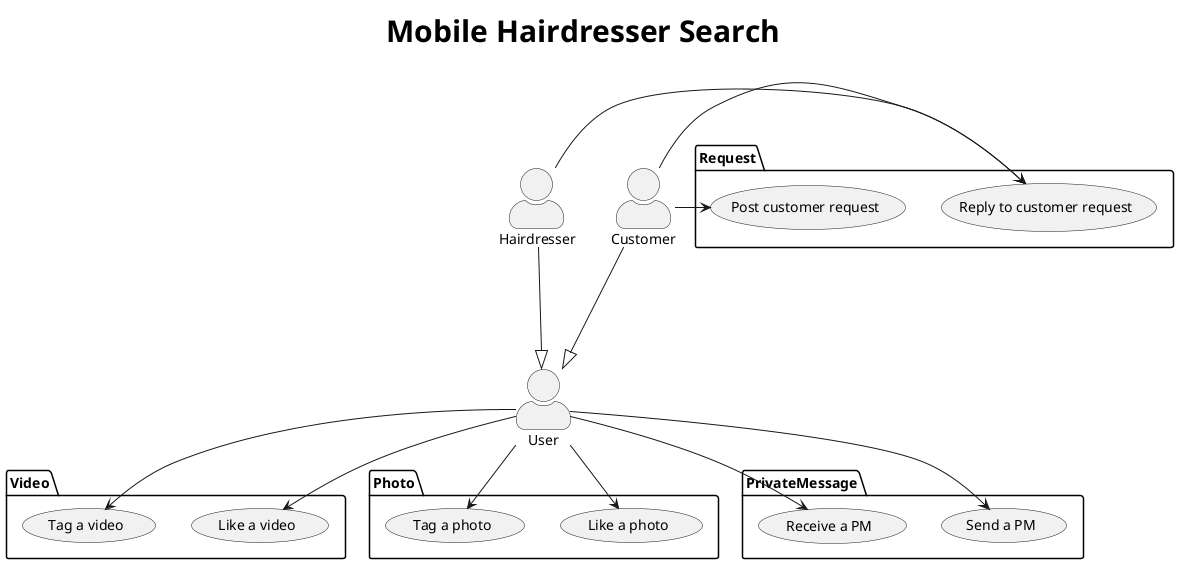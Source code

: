 @startuml

skinparam actorStyle awesome

skinparam TitleFontSize 30

Title: Mobile Hairdresser Search

actor "Hairdresser"
actor "Customer"
actor "User"

package Request {
  usecase "Post customer request" as UC1
  usecase "Reply to customer request" as UC2
}

package Video {
  usecase "Like a video" as UC3
  usecase "Tag a video" as UC4
}

package Photo {
  usecase "Like a photo" as UC5
  usecase "Tag a photo" as UC6
}

package PrivateMessage {
  usecase "Send a PM" as UC7
  usecase "Receive a PM" as UC8
}

Hairdresser ---|> User
Customer ---|> User

User --> UC3
User --> UC4
User --> UC5
User --> UC6
User --> UC7
User --> UC8

Hairdresser -> UC2
Customer -> UC1
Customer -> UC2

@enduml
